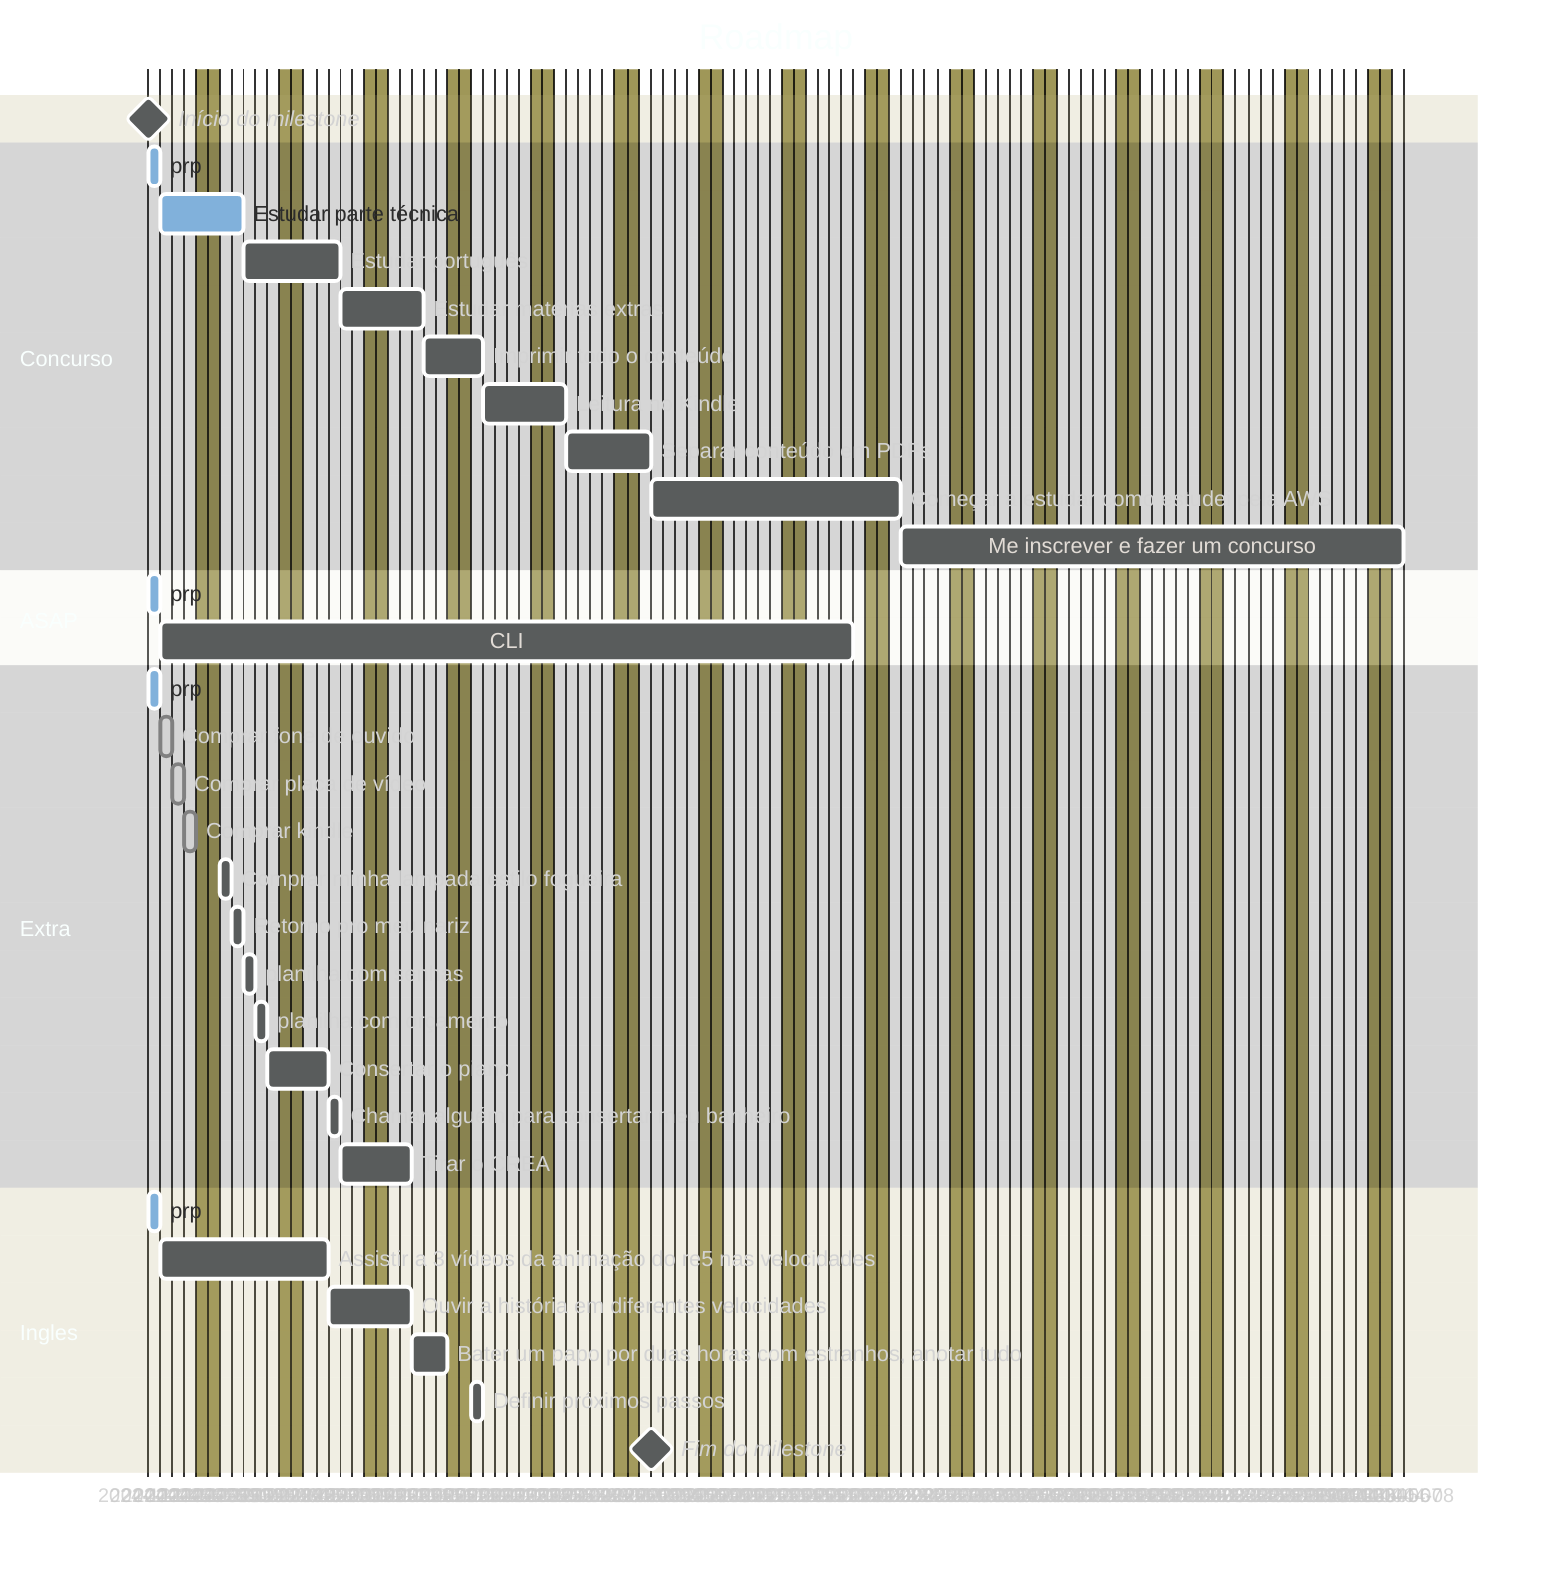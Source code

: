 ---

config:
  theme: dark
---

gantt
    dateFormat  DD
    title       Roadmap
    excludes    weekends
    tickInterval 1day

    %% Marco inicial
    Início do milestone: milestone, start, 2024-12-24, 0d

    section Concurso
    prp: active, s1, after start, 1d
    Estudar parte técnica       : active, 5d
    Estudar português           : 6d
    Estudar matérias extras     : 5d
    Imprimir todo o conteúdo    : 3d
    Leitura no Kindle           : 5d
    Separar conteúdo em PDFs    : 5d
    Começar a estudar como estudei pela AWS           : 15d
    Me inscrever e fazer um  concurso: 30d

    section ASAP
    prp: active, s2, after start, 1d
    CLI: 6w


    section Extra
    prp: active, s3, after start, 1d
    Comprar fone de ouvido: done, 1d
    Comprar placa de vídeo: done, 1d
    Comprar kindle: done, 1d
    Comprar minha lampada estilo fogueira: 1d
    Retorno pro meu nariz: 1d
    planilha com senhas: 1d
    planilha com orçamento: 1d
    Consertar o piano: 3d
    Chamar alguém para consertar meu banheiro: 1d
    Tirar o CREA: 4d

    section  Ingles
    prp: active, s4, after start, 1d
    Assistir a 3 vídeos da animação do re5 nas velocidades: 10d
    Ouvir a história em diferentes velocidades: 5d
    Bater um papo por duas horas com estranhos, anotar tudo: 3d
    Definir próximos passos: 1d 
    



    %% Marco final
    Fim do milestone: milestone, fim, 2025-02-04, 0d